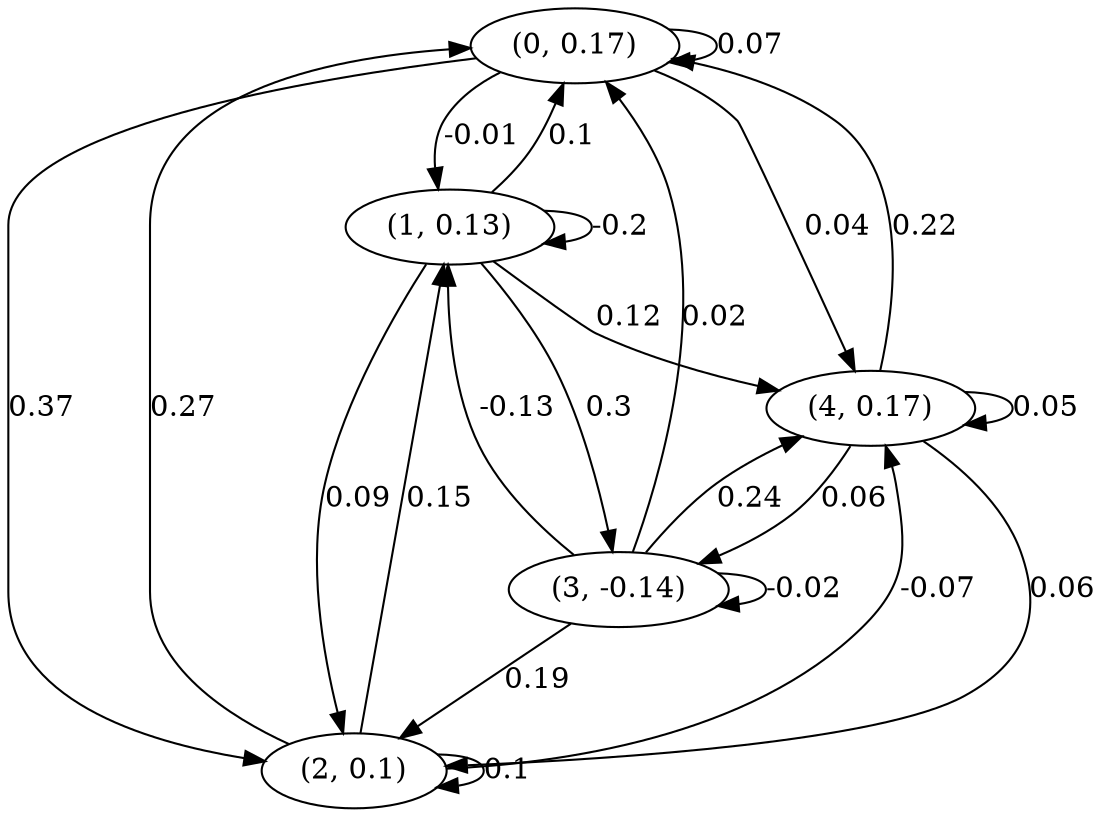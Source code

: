 digraph {
    0 [ label = "(0, 0.17)" ]
    1 [ label = "(1, 0.13)" ]
    2 [ label = "(2, 0.1)" ]
    3 [ label = "(3, -0.14)" ]
    4 [ label = "(4, 0.17)" ]
    0 -> 0 [ label = "0.07" ]
    1 -> 1 [ label = "-0.2" ]
    2 -> 2 [ label = "0.1" ]
    3 -> 3 [ label = "-0.02" ]
    4 -> 4 [ label = "0.05" ]
    1 -> 0 [ label = "0.1" ]
    2 -> 0 [ label = "0.27" ]
    3 -> 0 [ label = "0.02" ]
    4 -> 0 [ label = "0.22" ]
    0 -> 1 [ label = "-0.01" ]
    2 -> 1 [ label = "0.15" ]
    3 -> 1 [ label = "-0.13" ]
    0 -> 2 [ label = "0.37" ]
    1 -> 2 [ label = "0.09" ]
    3 -> 2 [ label = "0.19" ]
    4 -> 2 [ label = "0.06" ]
    1 -> 3 [ label = "0.3" ]
    4 -> 3 [ label = "0.06" ]
    0 -> 4 [ label = "0.04" ]
    1 -> 4 [ label = "0.12" ]
    2 -> 4 [ label = "-0.07" ]
    3 -> 4 [ label = "0.24" ]
}

